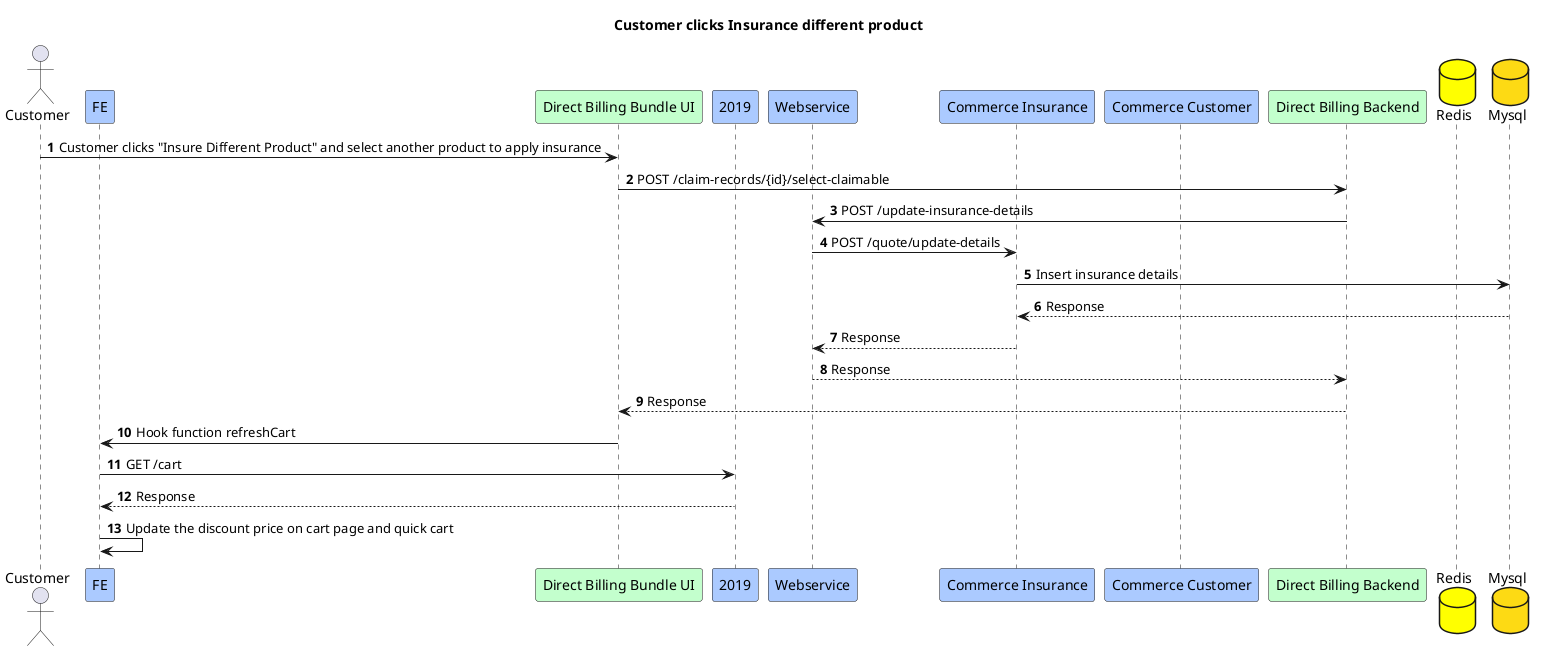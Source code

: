 @startuml
title Customer clicks Insurance different product
actor Customer
participant FE #abcaff
participant "Direct Billing Bundle UI" #c3ffcd
participant "2019" #abcaff
participant "Webservice" #abcaff
participant "Commerce Insurance" #abcaff
participant "Commerce Customer" #abcaff
participant "Direct Billing Backend" #c3ffcd
database "Redis" #yellow
database "Mysql" #fdda14

autonumber
Customer -> "Direct Billing Bundle UI":Customer clicks "Insure Different Product" and select another product to apply insurance
"Direct Billing Bundle UI" -> "Direct Billing Backend":POST /claim-records/{id}/select-claimable
"Direct Billing Backend" -> "Webservice":POST /update-insurance-details
"Webservice" -> "Commerce Insurance":POST /quote/update-details
"Commerce Insurance" -> "Mysql":Insert insurance details
"Mysql" --> "Commerce Insurance":Response
"Commerce Insurance" --> "Webservice":Response
"Webservice" --> "Direct Billing Backend":Response
"Direct Billing Backend" --> "Direct Billing Bundle UI":Response
"Direct Billing Bundle UI" -> FE:Hook function refreshCart
FE -> 2019:GET /cart
2019 --> FE:Response
FE -> FE:Update the discount price on cart page and quick cart
@enduml

